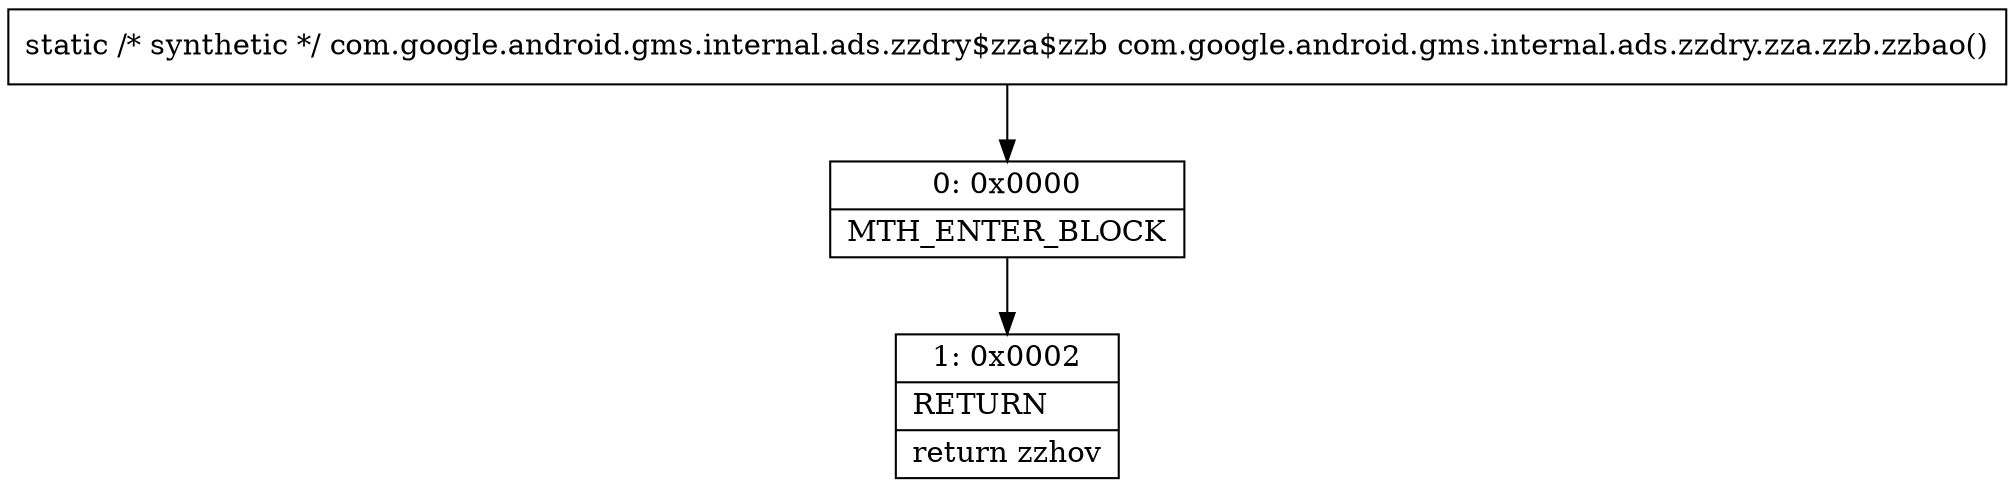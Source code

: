 digraph "CFG forcom.google.android.gms.internal.ads.zzdry.zza.zzb.zzbao()Lcom\/google\/android\/gms\/internal\/ads\/zzdry$zza$zzb;" {
Node_0 [shape=record,label="{0\:\ 0x0000|MTH_ENTER_BLOCK\l}"];
Node_1 [shape=record,label="{1\:\ 0x0002|RETURN\l|return zzhov\l}"];
MethodNode[shape=record,label="{static \/* synthetic *\/ com.google.android.gms.internal.ads.zzdry$zza$zzb com.google.android.gms.internal.ads.zzdry.zza.zzb.zzbao() }"];
MethodNode -> Node_0;
Node_0 -> Node_1;
}

